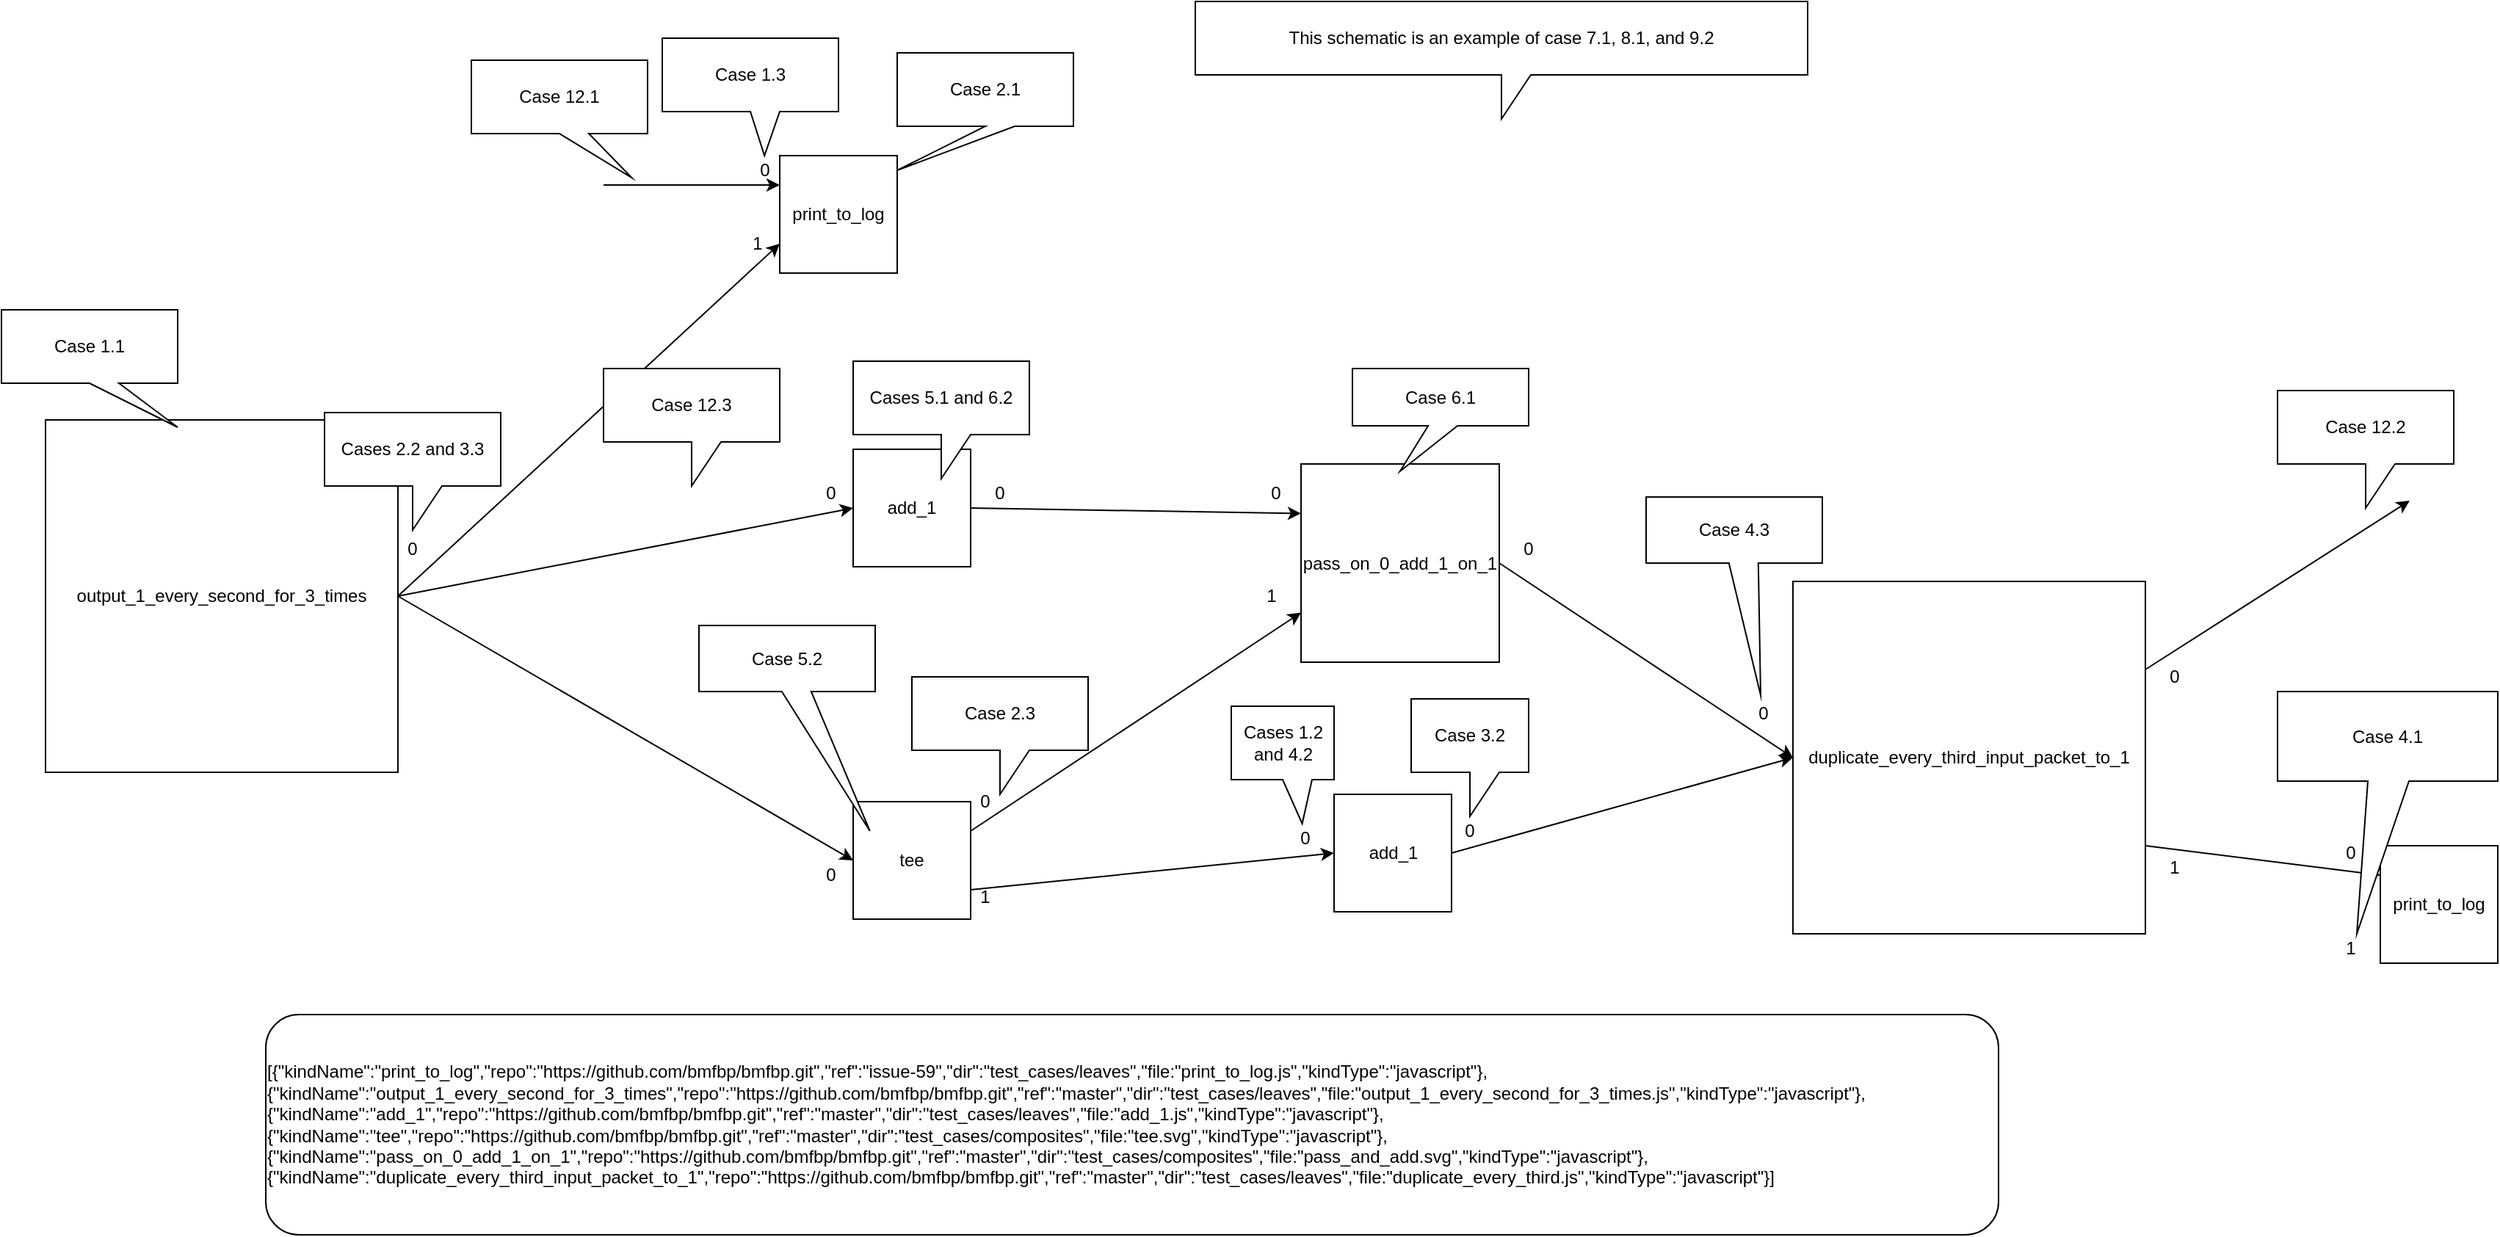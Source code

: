 <mxfile version="10.6.9" type="device"><diagram id="bfi7ot3Z7gwXPceiEGfU" name="top_level"><mxGraphModel dx="2168" dy="714" grid="1" gridSize="10" guides="1" tooltips="1" connect="1" arrows="1" fold="1" page="1" pageScale="1" pageWidth="850" pageHeight="1100" math="0" shadow="0"><root><mxCell id="0"/><mxCell id="1" parent="0"/><mxCell id="NRJXGvWczwdZuvrpRQ3K-1" value="output_1_every_second_for_3_times&lt;br&gt;" style="whiteSpace=wrap;html=1;aspect=fixed;" parent="1" vertex="1"><mxGeometry x="-110" y="315" width="240" height="240" as="geometry"/></mxCell><mxCell id="NRJXGvWczwdZuvrpRQ3K-2" value="print_to_log" style="whiteSpace=wrap;html=1;aspect=fixed;" parent="1" vertex="1"><mxGeometry x="390" y="135" width="80" height="80" as="geometry"/></mxCell><mxCell id="NRJXGvWczwdZuvrpRQ3K-3" value="add_1" style="whiteSpace=wrap;html=1;aspect=fixed;" parent="1" vertex="1"><mxGeometry x="440" y="335" width="80" height="80" as="geometry"/></mxCell><mxCell id="NRJXGvWczwdZuvrpRQ3K-4" value="tee" style="whiteSpace=wrap;html=1;aspect=fixed;" parent="1" vertex="1"><mxGeometry x="440" y="575" width="80" height="80" as="geometry"/></mxCell><mxCell id="NRJXGvWczwdZuvrpRQ3K-5" value="pass_on_0_add_1_on_1" style="whiteSpace=wrap;html=1;aspect=fixed;" parent="1" vertex="1"><mxGeometry x="745" y="345" width="135" height="135" as="geometry"/></mxCell><mxCell id="NRJXGvWczwdZuvrpRQ3K-6" value="add_1" style="whiteSpace=wrap;html=1;aspect=fixed;" parent="1" vertex="1"><mxGeometry x="767.5" y="570" width="80" height="80" as="geometry"/></mxCell><mxCell id="NRJXGvWczwdZuvrpRQ3K-7" value="duplicate_every_third_input_packet_to_1" style="whiteSpace=wrap;html=1;aspect=fixed;" parent="1" vertex="1"><mxGeometry x="1080" y="425" width="240" height="240" as="geometry"/></mxCell><mxCell id="NRJXGvWczwdZuvrpRQ3K-8" value="" style="endArrow=classic;html=1;exitX=1;exitY=0.5;exitDx=0;exitDy=0;entryX=0;entryY=0.75;entryDx=0;entryDy=0;" parent="1" source="NRJXGvWczwdZuvrpRQ3K-1" target="NRJXGvWczwdZuvrpRQ3K-2" edge="1"><mxGeometry width="50" height="50" relative="1" as="geometry"><mxPoint x="130" y="305" as="sourcePoint"/><mxPoint x="180" y="255" as="targetPoint"/></mxGeometry></mxCell><mxCell id="NRJXGvWczwdZuvrpRQ3K-9" value="" style="endArrow=classic;html=1;exitX=1;exitY=0.5;exitDx=0;exitDy=0;entryX=0;entryY=0.5;entryDx=0;entryDy=0;" parent="1" source="NRJXGvWczwdZuvrpRQ3K-1" target="NRJXGvWczwdZuvrpRQ3K-3" edge="1"><mxGeometry width="50" height="50" relative="1" as="geometry"><mxPoint x="140" y="365" as="sourcePoint"/><mxPoint x="250" y="235" as="targetPoint"/></mxGeometry></mxCell><mxCell id="NRJXGvWczwdZuvrpRQ3K-10" value="" style="endArrow=classic;html=1;exitX=1;exitY=0.5;exitDx=0;exitDy=0;entryX=0;entryY=0.5;entryDx=0;entryDy=0;" parent="1" source="NRJXGvWczwdZuvrpRQ3K-1" target="NRJXGvWczwdZuvrpRQ3K-4" edge="1"><mxGeometry width="50" height="50" relative="1" as="geometry"><mxPoint x="150" y="375" as="sourcePoint"/><mxPoint x="260" y="245" as="targetPoint"/></mxGeometry></mxCell><mxCell id="NRJXGvWczwdZuvrpRQ3K-11" value="" style="endArrow=classic;html=1;exitX=1;exitY=0.5;exitDx=0;exitDy=0;entryX=0;entryY=0.25;entryDx=0;entryDy=0;" parent="1" source="NRJXGvWczwdZuvrpRQ3K-3" target="NRJXGvWczwdZuvrpRQ3K-5" edge="1"><mxGeometry width="50" height="50" relative="1" as="geometry"><mxPoint x="160" y="385" as="sourcePoint"/><mxPoint x="270" y="255" as="targetPoint"/></mxGeometry></mxCell><mxCell id="NRJXGvWczwdZuvrpRQ3K-12" value="" style="endArrow=classic;html=1;exitX=1;exitY=0.25;exitDx=0;exitDy=0;entryX=0;entryY=0.75;entryDx=0;entryDy=0;" parent="1" source="NRJXGvWczwdZuvrpRQ3K-4" target="NRJXGvWczwdZuvrpRQ3K-5" edge="1"><mxGeometry width="50" height="50" relative="1" as="geometry"><mxPoint x="170" y="395" as="sourcePoint"/><mxPoint x="280" y="265" as="targetPoint"/></mxGeometry></mxCell><mxCell id="NRJXGvWczwdZuvrpRQ3K-14" value="" style="endArrow=classic;html=1;exitX=1;exitY=0.75;exitDx=0;exitDy=0;entryX=0;entryY=0.5;entryDx=0;entryDy=0;" parent="1" source="NRJXGvWczwdZuvrpRQ3K-4" target="NRJXGvWczwdZuvrpRQ3K-6" edge="1"><mxGeometry width="50" height="50" relative="1" as="geometry"><mxPoint x="180" y="405" as="sourcePoint"/><mxPoint x="290" y="275" as="targetPoint"/></mxGeometry></mxCell><mxCell id="NRJXGvWczwdZuvrpRQ3K-15" value="" style="endArrow=classic;html=1;exitX=1;exitY=0.5;exitDx=0;exitDy=0;entryX=0;entryY=0.5;entryDx=0;entryDy=0;" parent="1" source="NRJXGvWczwdZuvrpRQ3K-6" target="NRJXGvWczwdZuvrpRQ3K-7" edge="1"><mxGeometry width="50" height="50" relative="1" as="geometry"><mxPoint x="190" y="415" as="sourcePoint"/><mxPoint x="300" y="285" as="targetPoint"/></mxGeometry></mxCell><mxCell id="NRJXGvWczwdZuvrpRQ3K-16" value="" style="endArrow=classic;html=1;exitX=1;exitY=0.5;exitDx=0;exitDy=0;entryX=0;entryY=0.5;entryDx=0;entryDy=0;" parent="1" source="NRJXGvWczwdZuvrpRQ3K-5" target="NRJXGvWczwdZuvrpRQ3K-7" edge="1"><mxGeometry width="50" height="50" relative="1" as="geometry"><mxPoint x="200" y="425" as="sourcePoint"/><mxPoint x="310" y="295" as="targetPoint"/></mxGeometry></mxCell><mxCell id="NRJXGvWczwdZuvrpRQ3K-17" value="" style="endArrow=classic;html=1;entryX=0;entryY=0.25;entryDx=0;entryDy=0;" parent="1" target="NRJXGvWczwdZuvrpRQ3K-2" edge="1"><mxGeometry width="50" height="50" relative="1" as="geometry"><mxPoint x="270" y="155" as="sourcePoint"/><mxPoint x="320" y="305" as="targetPoint"/></mxGeometry></mxCell><mxCell id="NRJXGvWczwdZuvrpRQ3K-18" value="" style="endArrow=classic;html=1;exitX=1;exitY=0.25;exitDx=0;exitDy=0;" parent="1" source="NRJXGvWczwdZuvrpRQ3K-7" edge="1"><mxGeometry width="50" height="50" relative="1" as="geometry"><mxPoint x="1200" y="480" as="sourcePoint"/><mxPoint x="1500" y="370" as="targetPoint"/></mxGeometry></mxCell><mxCell id="NRJXGvWczwdZuvrpRQ3K-19" value="Cases 2.2 and 3.3" style="shape=callout;whiteSpace=wrap;html=1;perimeter=calloutPerimeter;" parent="1" vertex="1"><mxGeometry x="80" y="310" width="120" height="80" as="geometry"/></mxCell><mxCell id="NRJXGvWczwdZuvrpRQ3K-20" value="0" style="text;html=1;strokeColor=none;fillColor=none;align=center;verticalAlign=middle;whiteSpace=wrap;rounded=0;" parent="1" vertex="1"><mxGeometry x="120" y="392.5" width="40" height="20" as="geometry"/></mxCell><mxCell id="NRJXGvWczwdZuvrpRQ3K-22" value="0" style="text;html=1;strokeColor=none;fillColor=none;align=center;verticalAlign=middle;whiteSpace=wrap;rounded=0;" parent="1" vertex="1"><mxGeometry x="360" y="135" width="40" height="20" as="geometry"/></mxCell><mxCell id="NRJXGvWczwdZuvrpRQ3K-23" value="1" style="text;html=1;strokeColor=none;fillColor=none;align=center;verticalAlign=middle;whiteSpace=wrap;rounded=0;" parent="1" vertex="1"><mxGeometry x="355" y="185" width="40" height="20" as="geometry"/></mxCell><mxCell id="NRJXGvWczwdZuvrpRQ3K-24" value="0" style="text;html=1;strokeColor=none;fillColor=none;align=center;verticalAlign=middle;whiteSpace=wrap;rounded=0;" parent="1" vertex="1"><mxGeometry x="405" y="355" width="40" height="20" as="geometry"/></mxCell><mxCell id="NRJXGvWczwdZuvrpRQ3K-25" value="0" style="text;html=1;strokeColor=none;fillColor=none;align=center;verticalAlign=middle;whiteSpace=wrap;rounded=0;" parent="1" vertex="1"><mxGeometry x="405" y="615" width="40" height="20" as="geometry"/></mxCell><mxCell id="NRJXGvWczwdZuvrpRQ3K-26" value="0" style="text;html=1;strokeColor=none;fillColor=none;align=center;verticalAlign=middle;whiteSpace=wrap;rounded=0;" parent="1" vertex="1"><mxGeometry x="520" y="355" width="40" height="20" as="geometry"/></mxCell><mxCell id="NRJXGvWczwdZuvrpRQ3K-28" value="0" style="text;html=1;strokeColor=none;fillColor=none;align=center;verticalAlign=middle;whiteSpace=wrap;rounded=0;" parent="1" vertex="1"><mxGeometry x="707.5" y="355" width="40" height="20" as="geometry"/></mxCell><mxCell id="NRJXGvWczwdZuvrpRQ3K-29" value="1" style="text;html=1;strokeColor=none;fillColor=none;align=center;verticalAlign=middle;whiteSpace=wrap;rounded=0;" parent="1" vertex="1"><mxGeometry x="705" y="425" width="40" height="20" as="geometry"/></mxCell><mxCell id="NRJXGvWczwdZuvrpRQ3K-30" value="0" style="text;html=1;strokeColor=none;fillColor=none;align=center;verticalAlign=middle;whiteSpace=wrap;rounded=0;" parent="1" vertex="1"><mxGeometry x="727.5" y="590" width="40" height="20" as="geometry"/></mxCell><mxCell id="NRJXGvWczwdZuvrpRQ3K-31" value="0" style="text;html=1;strokeColor=none;fillColor=none;align=center;verticalAlign=middle;whiteSpace=wrap;rounded=0;" parent="1" vertex="1"><mxGeometry x="1040" y="505" width="40" height="20" as="geometry"/></mxCell><mxCell id="NRJXGvWczwdZuvrpRQ3K-32" value="0" style="text;html=1;strokeColor=none;fillColor=none;align=center;verticalAlign=middle;whiteSpace=wrap;rounded=0;" parent="1" vertex="1"><mxGeometry x="1320" y="480" width="40" height="20" as="geometry"/></mxCell><mxCell id="NRJXGvWczwdZuvrpRQ3K-33" value="0" style="text;html=1;strokeColor=none;fillColor=none;align=center;verticalAlign=middle;whiteSpace=wrap;rounded=0;" parent="1" vertex="1"><mxGeometry x="510" y="565" width="40" height="20" as="geometry"/></mxCell><mxCell id="NRJXGvWczwdZuvrpRQ3K-34" value="1" style="text;html=1;strokeColor=none;fillColor=none;align=center;verticalAlign=middle;whiteSpace=wrap;rounded=0;" parent="1" vertex="1"><mxGeometry x="510" y="630" width="40" height="20" as="geometry"/></mxCell><mxCell id="NRJXGvWczwdZuvrpRQ3K-35" value="0" style="text;html=1;strokeColor=none;fillColor=none;align=center;verticalAlign=middle;whiteSpace=wrap;rounded=0;" parent="1" vertex="1"><mxGeometry x="880" y="392.5" width="40" height="20" as="geometry"/></mxCell><mxCell id="NRJXGvWczwdZuvrpRQ3K-36" value="0" style="text;html=1;strokeColor=none;fillColor=none;align=center;verticalAlign=middle;whiteSpace=wrap;rounded=0;" parent="1" vertex="1"><mxGeometry x="840" y="585" width="40" height="20" as="geometry"/></mxCell><mxCell id="NRJXGvWczwdZuvrpRQ3K-41" value="Case 1.3" style="shape=callout;whiteSpace=wrap;html=1;perimeter=calloutPerimeter;position2=0.58;" parent="1" vertex="1"><mxGeometry x="310" y="55" width="120" height="80" as="geometry"/></mxCell><mxCell id="NRJXGvWczwdZuvrpRQ3K-42" value="Cases 5.1 and 6.2" style="shape=callout;whiteSpace=wrap;html=1;perimeter=calloutPerimeter;" parent="1" vertex="1"><mxGeometry x="440" y="275" width="120" height="80" as="geometry"/></mxCell><mxCell id="NRJXGvWczwdZuvrpRQ3K-43" value="Case 6.1" style="shape=callout;whiteSpace=wrap;html=1;perimeter=calloutPerimeter;position2=0.27;size=31;position=0.43;" parent="1" vertex="1"><mxGeometry x="780" y="280" width="120" height="70" as="geometry"/></mxCell><mxCell id="NRJXGvWczwdZuvrpRQ3K-48" value="Case 2.3" style="shape=callout;whiteSpace=wrap;html=1;perimeter=calloutPerimeter;" parent="1" vertex="1"><mxGeometry x="480" y="490" width="120" height="80" as="geometry"/></mxCell><mxCell id="NRJXGvWczwdZuvrpRQ3K-49" value="Case 4.3" style="shape=callout;whiteSpace=wrap;html=1;perimeter=calloutPerimeter;position2=0.65;size=90;position=0.47;" parent="1" vertex="1"><mxGeometry x="980" y="367.5" width="120" height="135" as="geometry"/></mxCell><mxCell id="NRJXGvWczwdZuvrpRQ3K-50" value="Case 12.2" style="shape=callout;whiteSpace=wrap;html=1;perimeter=calloutPerimeter;" parent="1" vertex="1"><mxGeometry x="1410" y="295" width="120" height="80" as="geometry"/></mxCell><mxCell id="NRJXGvWczwdZuvrpRQ3K-51" value="Case 3.2" style="shape=callout;whiteSpace=wrap;html=1;perimeter=calloutPerimeter;" parent="1" vertex="1"><mxGeometry x="820" y="505" width="80" height="80" as="geometry"/></mxCell><mxCell id="NRJXGvWczwdZuvrpRQ3K-52" value="Cases 1.2 and 4.2" style="shape=callout;whiteSpace=wrap;html=1;perimeter=calloutPerimeter;position2=0.69;" parent="1" vertex="1"><mxGeometry x="697.5" y="510" width="70" height="80" as="geometry"/></mxCell><mxCell id="NRJXGvWczwdZuvrpRQ3K-53" value="Case 2.1" style="shape=callout;whiteSpace=wrap;html=1;perimeter=calloutPerimeter;position2=0;" parent="1" vertex="1"><mxGeometry x="470" y="65" width="120" height="80" as="geometry"/></mxCell><mxCell id="NRJXGvWczwdZuvrpRQ3K-54" value="Case 1.1" style="shape=callout;whiteSpace=wrap;html=1;perimeter=calloutPerimeter;position2=1;" parent="1" vertex="1"><mxGeometry x="-140" y="240" width="120" height="80" as="geometry"/></mxCell><mxCell id="NRJXGvWczwdZuvrpRQ3K-55" value="Case 5.2" style="shape=callout;whiteSpace=wrap;html=1;perimeter=calloutPerimeter;position2=0.97;size=95;position=0.47;" parent="1" vertex="1"><mxGeometry x="335" y="455" width="120" height="140" as="geometry"/></mxCell><mxCell id="tJGofLO4-1wJqjlKG3Ck-1" value="" style="endArrow=classic;html=1;exitX=1;exitY=0.75;exitDx=0;exitDy=0;entryX=0;entryY=0.25;entryDx=0;entryDy=0;" parent="1" source="NRJXGvWczwdZuvrpRQ3K-7" target="MRTRVSrtLiIarcK8Xgjy-1" edge="1"><mxGeometry width="50" height="50" relative="1" as="geometry"><mxPoint x="1170" y="455" as="sourcePoint"/><mxPoint x="1260" y="490" as="targetPoint"/></mxGeometry></mxCell><mxCell id="tJGofLO4-1wJqjlKG3Ck-2" value="1" style="text;html=1;strokeColor=none;fillColor=none;align=center;verticalAlign=middle;whiteSpace=wrap;rounded=0;" parent="1" vertex="1"><mxGeometry x="1320" y="610" width="40" height="20" as="geometry"/></mxCell><mxCell id="tJGofLO4-1wJqjlKG3Ck-3" value="This schematic is an example of case 7.1, 8.1, and 9.2" style="shape=callout;whiteSpace=wrap;html=1;perimeter=calloutPerimeter;" parent="1" vertex="1"><mxGeometry x="673" y="30" width="417" height="80" as="geometry"/></mxCell><mxCell id="B9Avv00YjJwunNK8ib1e-2" value="&lt;div style=&quot;text-align: left&quot;&gt;&lt;div&gt;&lt;div&gt;&lt;span&gt;[{&quot;kindName&quot;:&quot;print_to_log&quot;,&quot;repo&quot;:&quot;https://github.com/bmfbp/bmfbp.git&quot;,&quot;ref&quot;:&quot;issue-59&quot;,&quot;dir&quot;:&quot;test_cases/leaves&quot;,&quot;file:&quot;print_to_log.js&quot;,&quot;kindType&quot;:&quot;javascript&quot;},{&quot;kindName&quot;:&quot;output_1_every_second_for_3_times&quot;,&quot;repo&quot;:&quot;https://github.com/bmfbp/bmfbp.git&quot;,&quot;ref&quot;:&quot;master&quot;,&quot;dir&quot;:&quot;test_cases/leaves&quot;,&quot;file:&quot;output_1_every_second_for_3_times.js&quot;,&quot;kindType&quot;:&quot;javascript&quot;},{&quot;kindName&quot;:&quot;add_1&quot;,&quot;repo&quot;:&quot;https://github.com/bmfbp/bmfbp.git&quot;,&quot;ref&quot;:&quot;master&quot;,&quot;dir&quot;:&quot;test_cases/leaves&quot;,&quot;file:&quot;add_1.js&quot;,&quot;kindType&quot;:&quot;javascript&quot;},{&quot;kindName&quot;:&quot;tee&quot;,&quot;repo&quot;:&quot;https://github.com/bmfbp/bmfbp.git&quot;,&quot;ref&quot;:&quot;master&quot;,&quot;dir&quot;:&quot;test_cases/composites&quot;,&quot;file:&quot;tee.svg&quot;,&quot;kindType&quot;:&quot;javascript&quot;},{&quot;kindName&quot;:&quot;pass_on_0_add_1_on_1&quot;,&quot;repo&quot;:&quot;https://github.com/bmfbp/bmfbp.git&quot;,&quot;ref&quot;:&quot;master&quot;,&quot;dir&quot;:&quot;test_cases/composites&quot;,&quot;file:&quot;pass_and_add.svg&quot;,&quot;kindType&quot;:&quot;javascript&quot;},{&quot;kindName&quot;:&quot;duplicate_every_third_input_packet_to_1&quot;,&quot;repo&quot;:&quot;https://github.com/bmfbp/bmfbp.git&quot;,&quot;ref&quot;:&quot;master&quot;,&quot;dir&quot;:&quot;test_cases/leaves&quot;,&quot;file:&quot;duplicate_every_third.js&quot;,&quot;kindType&quot;:&quot;javascript&quot;}]&lt;/span&gt;&lt;br&gt;&lt;/div&gt;&lt;/div&gt;&lt;/div&gt;" style="rounded=1;whiteSpace=wrap;html=1;" parent="1" vertex="1"><mxGeometry x="40" y="720" width="1180" height="150" as="geometry"/></mxCell><mxCell id="MRTRVSrtLiIarcK8Xgjy-1" value="print_to_log" style="whiteSpace=wrap;html=1;aspect=fixed;" parent="1" vertex="1"><mxGeometry x="1480" y="605" width="80" height="80" as="geometry"/></mxCell><mxCell id="MRTRVSrtLiIarcK8Xgjy-4" value="0" style="text;html=1;strokeColor=none;fillColor=none;align=center;verticalAlign=middle;whiteSpace=wrap;rounded=0;" parent="1" vertex="1"><mxGeometry x="1440" y="600" width="40" height="20" as="geometry"/></mxCell><mxCell id="C4F0MhAgEu-zzoDrlbFV-3" value="1" style="text;html=1;strokeColor=none;fillColor=none;align=center;verticalAlign=middle;whiteSpace=wrap;rounded=0;" parent="1" vertex="1"><mxGeometry x="1440" y="665" width="40" height="20" as="geometry"/></mxCell><mxCell id="C4F0MhAgEu-zzoDrlbFV-9" value="Case 4.1" style="shape=callout;whiteSpace=wrap;html=1;perimeter=calloutPerimeter;position2=0.36;base=28;size=104;position=0.41;" parent="1" vertex="1"><mxGeometry x="1410" y="500" width="150" height="165" as="geometry"/></mxCell><mxCell id="C4F0MhAgEu-zzoDrlbFV-11" value="Case 12.3" style="shape=callout;whiteSpace=wrap;html=1;perimeter=calloutPerimeter;" parent="1" vertex="1"><mxGeometry x="270" y="280" width="120" height="80" as="geometry"/></mxCell><mxCell id="C4F0MhAgEu-zzoDrlbFV-12" value="Case 12.1" style="shape=callout;whiteSpace=wrap;html=1;perimeter=calloutPerimeter;position2=0.91;" parent="1" vertex="1"><mxGeometry x="180" y="70" width="120" height="80" as="geometry"/></mxCell></root></mxGraphModel></diagram><diagram id="FOrRKGNIfV7Tx-poJaM_" name="pass_and_add"><mxGraphModel dx="1318" dy="714" grid="1" gridSize="10" guides="1" tooltips="1" connect="1" arrows="1" fold="1" page="1" pageScale="1" pageWidth="850" pageHeight="1100" math="0" shadow="0"><root><mxCell id="eHPkrANHil4e0qtogQEL-0"/><mxCell id="eHPkrANHil4e0qtogQEL-1" parent="eHPkrANHil4e0qtogQEL-0"/><mxCell id="WKBqvB5rsNNDateaZ7_p-0" value="0" style="ellipse;whiteSpace=wrap;html=1;" parent="eHPkrANHil4e0qtogQEL-1" vertex="1"><mxGeometry x="60" y="170" width="120" height="80" as="geometry"/></mxCell><mxCell id="WKBqvB5rsNNDateaZ7_p-1" value="0" style="ellipse;whiteSpace=wrap;html=1;" parent="eHPkrANHil4e0qtogQEL-1" vertex="1"><mxGeometry x="460" y="220" width="120" height="80" as="geometry"/></mxCell><mxCell id="WKBqvB5rsNNDateaZ7_p-2" value="1" style="ellipse;whiteSpace=wrap;html=1;" parent="eHPkrANHil4e0qtogQEL-1" vertex="1"><mxGeometry x="50" y="350" width="120" height="80" as="geometry"/></mxCell><mxCell id="WKBqvB5rsNNDateaZ7_p-3" value="" style="endArrow=classic;html=1;exitX=1;exitY=0.5;exitDx=0;exitDy=0;entryX=0;entryY=0.5;entryDx=0;entryDy=0;" parent="eHPkrANHil4e0qtogQEL-1" source="WKBqvB5rsNNDateaZ7_p-0" target="WKBqvB5rsNNDateaZ7_p-1" edge="1"><mxGeometry width="50" height="50" relative="1" as="geometry"><mxPoint x="240" y="270" as="sourcePoint"/><mxPoint x="290" y="220" as="targetPoint"/></mxGeometry></mxCell><mxCell id="WKBqvB5rsNNDateaZ7_p-4" value="" style="endArrow=classic;html=1;exitX=1;exitY=0.5;exitDx=0;exitDy=0;entryX=0;entryY=0.5;entryDx=0;entryDy=0;" parent="eHPkrANHil4e0qtogQEL-1" source="WKBqvB5rsNNDateaZ7_p-2" target="z7sMjuyCmmmEwNH9pUuV-0" edge="1"><mxGeometry width="50" height="50" relative="1" as="geometry"><mxPoint x="280" y="430" as="sourcePoint"/><mxPoint x="330" y="380" as="targetPoint"/></mxGeometry></mxCell><mxCell id="z7sMjuyCmmmEwNH9pUuV-0" value="add_1" style="whiteSpace=wrap;html=1;aspect=fixed;" parent="eHPkrANHil4e0qtogQEL-1" vertex="1"><mxGeometry x="260" y="350" width="80" height="80" as="geometry"/></mxCell><mxCell id="z7sMjuyCmmmEwNH9pUuV-1" value="" style="endArrow=classic;html=1;exitX=1;exitY=0.5;exitDx=0;exitDy=0;entryX=0;entryY=0.5;entryDx=0;entryDy=0;" parent="eHPkrANHil4e0qtogQEL-1" source="z7sMjuyCmmmEwNH9pUuV-0" target="WKBqvB5rsNNDateaZ7_p-1" edge="1"><mxGeometry width="50" height="50" relative="1" as="geometry"><mxPoint x="170" y="440" as="sourcePoint"/><mxPoint x="270" y="400" as="targetPoint"/></mxGeometry></mxCell><mxCell id="oXBLC228xRZMuWICyNE6-0" value="0" style="text;html=1;strokeColor=none;fillColor=none;align=center;verticalAlign=middle;whiteSpace=wrap;rounded=0;" parent="eHPkrANHil4e0qtogQEL-1" vertex="1"><mxGeometry x="220" y="370" width="40" height="20" as="geometry"/></mxCell><mxCell id="oXBLC228xRZMuWICyNE6-1" value="0" style="text;html=1;strokeColor=none;fillColor=none;align=center;verticalAlign=middle;whiteSpace=wrap;rounded=0;" parent="eHPkrANHil4e0qtogQEL-1" vertex="1"><mxGeometry x="340" y="390" width="40" height="20" as="geometry"/></mxCell><mxCell id="N9RP_E0_D6XSAxSwVMu6-0" value="This schematic is an example of cases 7.2 and 8.3" style="shape=callout;whiteSpace=wrap;html=1;perimeter=calloutPerimeter;" parent="eHPkrANHil4e0qtogQEL-1" vertex="1"><mxGeometry x="130" y="40" width="350" height="80" as="geometry"/></mxCell><mxCell id="DY0FtGH49vYVT4g2i1qI-0" value="2" style="ellipse;whiteSpace=wrap;html=1;" parent="eHPkrANHil4e0qtogQEL-1" vertex="1"><mxGeometry x="50" y="520" width="120" height="80" as="geometry"/></mxCell><mxCell id="DY0FtGH49vYVT4g2i1qI-1" value="" style="endArrow=classic;html=1;exitX=1;exitY=0.5;exitDx=0;exitDy=0;" parent="eHPkrANHil4e0qtogQEL-1" source="DY0FtGH49vYVT4g2i1qI-0" edge="1"><mxGeometry width="50" height="50" relative="1" as="geometry"><mxPoint x="200" y="530" as="sourcePoint"/><mxPoint x="270" y="560" as="targetPoint"/></mxGeometry></mxCell><mxCell id="RnvoBDETYGZa3Z54wdF--0" value="Case 10.1" style="shape=callout;whiteSpace=wrap;html=1;perimeter=calloutPerimeter;" parent="eHPkrANHil4e0qtogQEL-1" vertex="1"><mxGeometry x="80" y="470" width="120" height="80" as="geometry"/></mxCell><mxCell id="RnvoBDETYGZa3Z54wdF--1" value="Case 10.2" style="shape=callout;whiteSpace=wrap;html=1;perimeter=calloutPerimeter;" parent="eHPkrANHil4e0qtogQEL-1" vertex="1"><mxGeometry x="90" y="290" width="120" height="80" as="geometry"/></mxCell><mxCell id="RnvoBDETYGZa3Z54wdF--2" value="Case 11.3" style="shape=callout;whiteSpace=wrap;html=1;perimeter=calloutPerimeter;" parent="eHPkrANHil4e0qtogQEL-1" vertex="1"><mxGeometry x="460" y="160" width="120" height="80" as="geometry"/></mxCell><mxCell id="Ic3c_-cwYdHC_zv_Ow5j-0" value="&lt;div style=&quot;text-align: left&quot;&gt;&lt;span&gt;[{&quot;kindName&quot;:&quot;add_1&quot;,&quot;repo&quot;:&quot;https://github.com/bmfbp/bmfbp.git&quot;,&quot;ref&quot;:&quot;master&quot;,&quot;dir&quot;:&quot;test_cases/leaves&quot;,&quot;file:&quot;add_1.js&quot;,&quot;kindType&quot;:&quot;javascript&quot;}]&lt;/span&gt;&lt;br&gt;&lt;/div&gt;" style="rounded=1;whiteSpace=wrap;html=1;" parent="eHPkrANHil4e0qtogQEL-1" vertex="1"><mxGeometry x="30" y="660" width="880" height="80" as="geometry"/></mxCell></root></mxGraphModel></diagram><diagram id="XmqeQNBX9w9GUCgs-sJK" name="tee"><mxGraphModel dx="1318" dy="714" grid="1" gridSize="10" guides="1" tooltips="1" connect="1" arrows="1" fold="1" page="1" pageScale="1" pageWidth="850" pageHeight="1100" math="0" shadow="0"><root><mxCell id="9AMaKV0gwoYFQHHu85xH-0"/><mxCell id="9AMaKV0gwoYFQHHu85xH-1" parent="9AMaKV0gwoYFQHHu85xH-0"/><mxCell id="9AMaKV0gwoYFQHHu85xH-2" value="0" style="ellipse;whiteSpace=wrap;html=1;" parent="9AMaKV0gwoYFQHHu85xH-1" vertex="1"><mxGeometry x="70" y="290" width="120" height="80" as="geometry"/></mxCell><mxCell id="9AMaKV0gwoYFQHHu85xH-3" value="0" style="ellipse;whiteSpace=wrap;html=1;" parent="9AMaKV0gwoYFQHHu85xH-1" vertex="1"><mxGeometry x="360" y="210" width="120" height="80" as="geometry"/></mxCell><mxCell id="9AMaKV0gwoYFQHHu85xH-4" value="1" style="ellipse;whiteSpace=wrap;html=1;" parent="9AMaKV0gwoYFQHHu85xH-1" vertex="1"><mxGeometry x="360" y="390" width="120" height="80" as="geometry"/></mxCell><mxCell id="9AMaKV0gwoYFQHHu85xH-5" value="This schematic is an example of cases 7.3, 8.2, and 9.1" style="shape=callout;whiteSpace=wrap;html=1;perimeter=calloutPerimeter;" parent="9AMaKV0gwoYFQHHu85xH-1" vertex="1"><mxGeometry x="100" y="60" width="350" height="80" as="geometry"/></mxCell><mxCell id="9AMaKV0gwoYFQHHu85xH-6" value="" style="endArrow=classic;html=1;exitX=1;exitY=0.5;exitDx=0;exitDy=0;entryX=0;entryY=0.5;entryDx=0;entryDy=0;" parent="9AMaKV0gwoYFQHHu85xH-1" source="9AMaKV0gwoYFQHHu85xH-2" target="9AMaKV0gwoYFQHHu85xH-3" edge="1"><mxGeometry width="50" height="50" relative="1" as="geometry"><mxPoint x="240" y="280" as="sourcePoint"/><mxPoint x="290" y="230" as="targetPoint"/></mxGeometry></mxCell><mxCell id="9AMaKV0gwoYFQHHu85xH-7" value="" style="endArrow=classic;html=1;exitX=1;exitY=0.5;exitDx=0;exitDy=0;entryX=0;entryY=0.5;entryDx=0;entryDy=0;" parent="9AMaKV0gwoYFQHHu85xH-1" source="9AMaKV0gwoYFQHHu85xH-2" target="9AMaKV0gwoYFQHHu85xH-4" edge="1"><mxGeometry width="50" height="50" relative="1" as="geometry"><mxPoint x="280" y="440" as="sourcePoint"/><mxPoint x="330" y="390" as="targetPoint"/></mxGeometry></mxCell><mxCell id="xiF6pcd9TbrPeUZBtR9e-0" value="2" style="ellipse;whiteSpace=wrap;html=1;" parent="9AMaKV0gwoYFQHHu85xH-1" vertex="1"><mxGeometry x="370" y="570" width="120" height="80" as="geometry"/></mxCell><mxCell id="dCErJKbWw8KG20HPjGbV-0" value="" style="endArrow=classic;html=1;exitX=1;exitY=0.5;exitDx=0;exitDy=0;" parent="9AMaKV0gwoYFQHHu85xH-1" edge="1"><mxGeometry width="50" height="50" relative="1" as="geometry"><mxPoint x="270" y="609.5" as="sourcePoint"/><mxPoint x="370" y="609.5" as="targetPoint"/></mxGeometry></mxCell><mxCell id="4wkykLL5SV90Uv0i2Lww-0" value="Case 10.3" style="shape=callout;whiteSpace=wrap;html=1;perimeter=calloutPerimeter;" parent="9AMaKV0gwoYFQHHu85xH-1" vertex="1"><mxGeometry x="90" y="230" width="120" height="80" as="geometry"/></mxCell><mxCell id="4wkykLL5SV90Uv0i2Lww-1" value="Case 11.1" style="shape=callout;whiteSpace=wrap;html=1;perimeter=calloutPerimeter;" parent="9AMaKV0gwoYFQHHu85xH-1" vertex="1"><mxGeometry x="400" y="510" width="120" height="80" as="geometry"/></mxCell><mxCell id="4wkykLL5SV90Uv0i2Lww-2" value="Case 11.2" style="shape=callout;whiteSpace=wrap;html=1;perimeter=calloutPerimeter;" parent="9AMaKV0gwoYFQHHu85xH-1" vertex="1"><mxGeometry x="390" y="330" width="120" height="80" as="geometry"/></mxCell></root></mxGraphModel></diagram></mxfile>